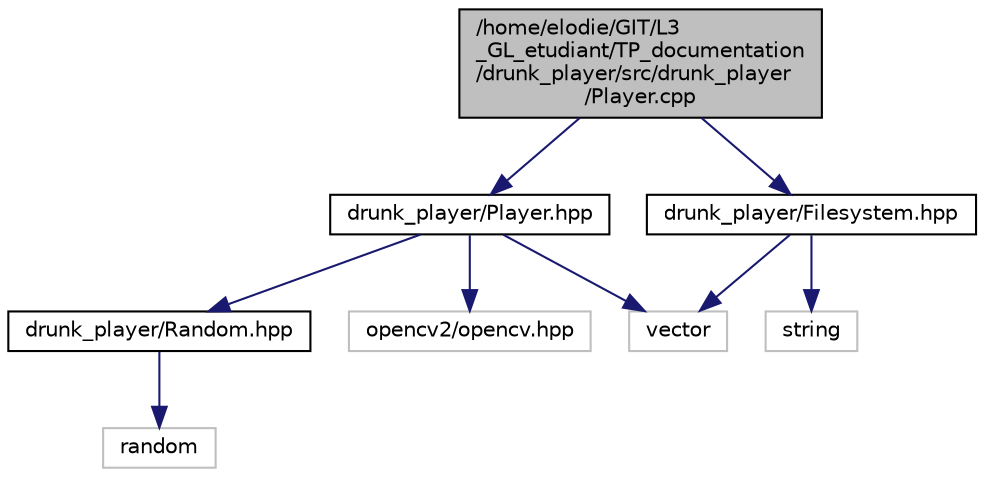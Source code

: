 digraph "/home/elodie/GIT/L3_GL_etudiant/TP_documentation/drunk_player/src/drunk_player/Player.cpp"
{
  edge [fontname="Helvetica",fontsize="10",labelfontname="Helvetica",labelfontsize="10"];
  node [fontname="Helvetica",fontsize="10",shape=record];
  Node1 [label="/home/elodie/GIT/L3\l_GL_etudiant/TP_documentation\l/drunk_player/src/drunk_player\l/Player.cpp",height=0.2,width=0.4,color="black", fillcolor="grey75", style="filled", fontcolor="black"];
  Node1 -> Node2 [color="midnightblue",fontsize="10",style="solid",fontname="Helvetica"];
  Node2 [label="drunk_player/Player.hpp",height=0.2,width=0.4,color="black", fillcolor="white", style="filled",URL="$Player_8hpp.html"];
  Node2 -> Node3 [color="midnightblue",fontsize="10",style="solid",fontname="Helvetica"];
  Node3 [label="drunk_player/Random.hpp",height=0.2,width=0.4,color="black", fillcolor="white", style="filled",URL="$Random_8hpp.html"];
  Node3 -> Node4 [color="midnightblue",fontsize="10",style="solid",fontname="Helvetica"];
  Node4 [label="random",height=0.2,width=0.4,color="grey75", fillcolor="white", style="filled"];
  Node2 -> Node5 [color="midnightblue",fontsize="10",style="solid",fontname="Helvetica"];
  Node5 [label="opencv2/opencv.hpp",height=0.2,width=0.4,color="grey75", fillcolor="white", style="filled"];
  Node2 -> Node6 [color="midnightblue",fontsize="10",style="solid",fontname="Helvetica"];
  Node6 [label="vector",height=0.2,width=0.4,color="grey75", fillcolor="white", style="filled"];
  Node1 -> Node7 [color="midnightblue",fontsize="10",style="solid",fontname="Helvetica"];
  Node7 [label="drunk_player/Filesystem.hpp",height=0.2,width=0.4,color="black", fillcolor="white", style="filled",URL="$Filesystem_8hpp.html"];
  Node7 -> Node8 [color="midnightblue",fontsize="10",style="solid",fontname="Helvetica"];
  Node8 [label="string",height=0.2,width=0.4,color="grey75", fillcolor="white", style="filled"];
  Node7 -> Node6 [color="midnightblue",fontsize="10",style="solid",fontname="Helvetica"];
}
